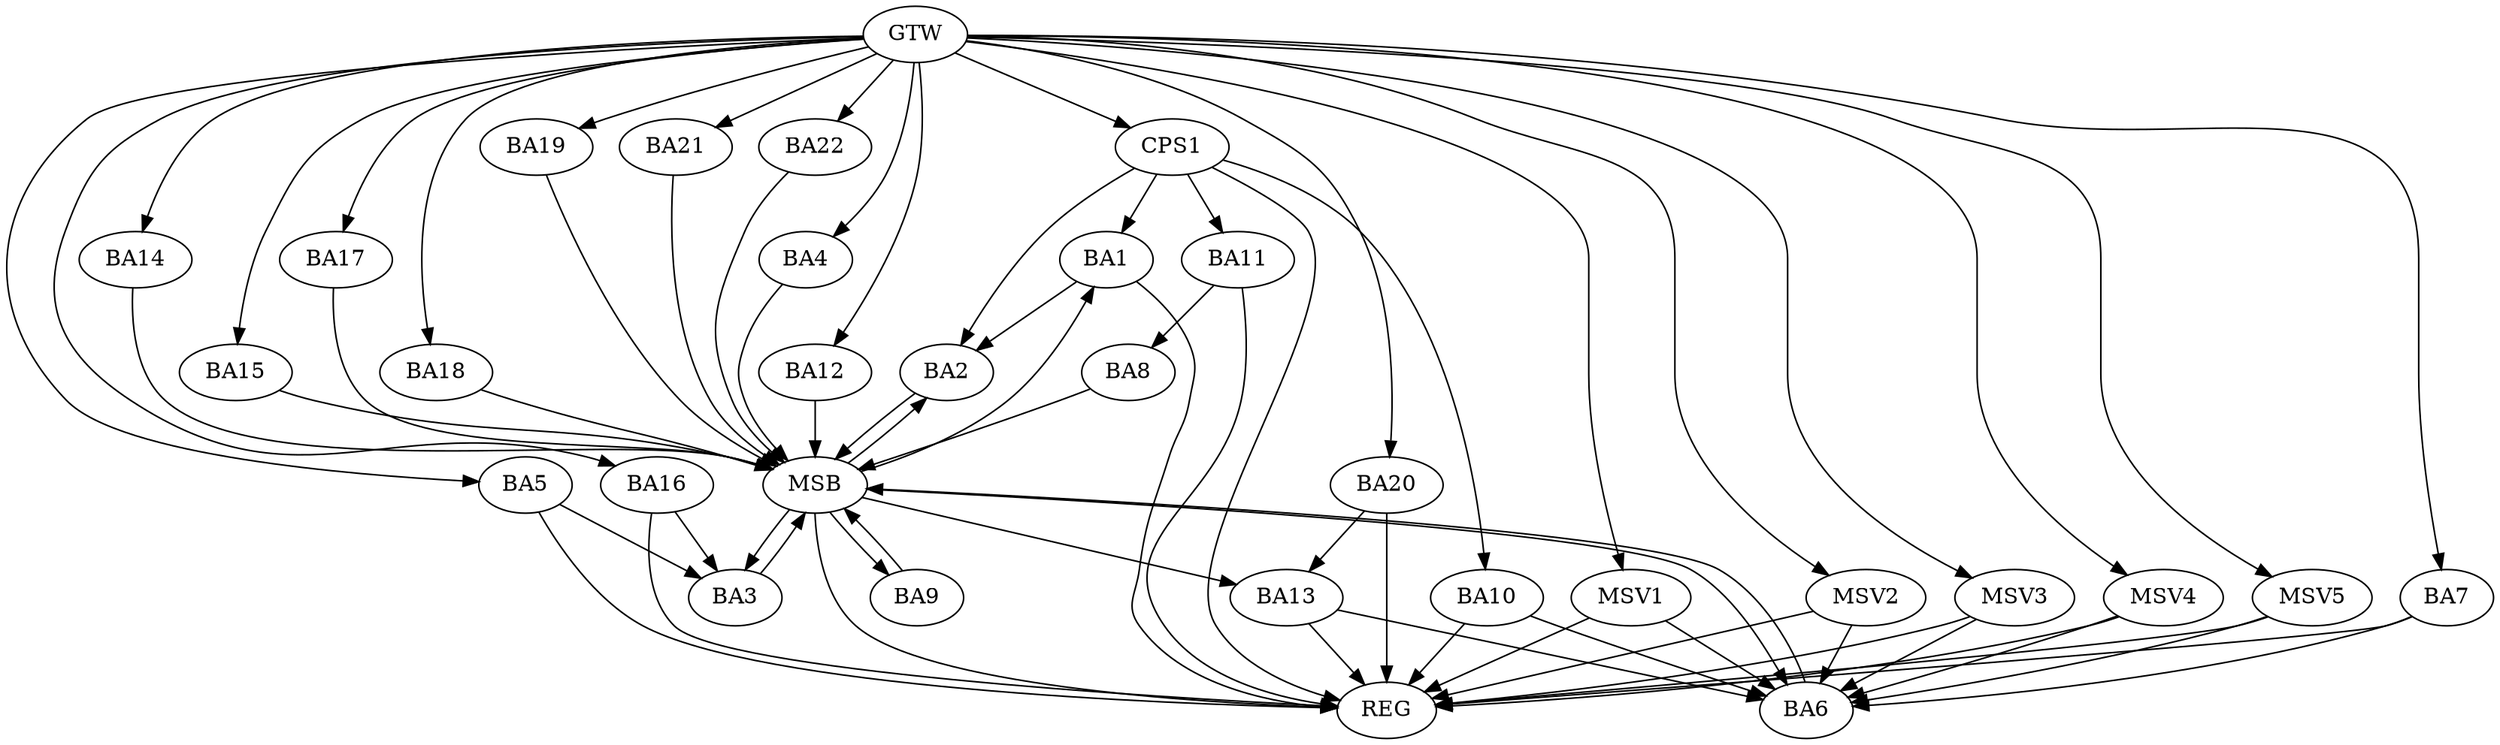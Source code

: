 strict digraph G {
  BA1 [ label="BA1" ];
  BA2 [ label="BA2" ];
  BA3 [ label="BA3" ];
  BA4 [ label="BA4" ];
  BA5 [ label="BA5" ];
  BA6 [ label="BA6" ];
  BA7 [ label="BA7" ];
  BA8 [ label="BA8" ];
  BA9 [ label="BA9" ];
  BA10 [ label="BA10" ];
  BA11 [ label="BA11" ];
  BA12 [ label="BA12" ];
  BA13 [ label="BA13" ];
  BA14 [ label="BA14" ];
  BA15 [ label="BA15" ];
  BA16 [ label="BA16" ];
  BA17 [ label="BA17" ];
  BA18 [ label="BA18" ];
  BA19 [ label="BA19" ];
  BA20 [ label="BA20" ];
  BA21 [ label="BA21" ];
  BA22 [ label="BA22" ];
  CPS1 [ label="CPS1" ];
  GTW [ label="GTW" ];
  REG [ label="REG" ];
  MSB [ label="MSB" ];
  MSV1 [ label="MSV1" ];
  MSV2 [ label="MSV2" ];
  MSV3 [ label="MSV3" ];
  MSV4 [ label="MSV4" ];
  MSV5 [ label="MSV5" ];
  BA1 -> BA2;
  BA5 -> BA3;
  BA7 -> BA6;
  BA10 -> BA6;
  BA11 -> BA8;
  BA13 -> BA6;
  BA16 -> BA3;
  BA20 -> BA13;
  CPS1 -> BA1;
  CPS1 -> BA11;
  CPS1 -> BA10;
  CPS1 -> BA2;
  GTW -> BA4;
  GTW -> BA5;
  GTW -> BA7;
  GTW -> BA12;
  GTW -> BA14;
  GTW -> BA15;
  GTW -> BA16;
  GTW -> BA17;
  GTW -> BA18;
  GTW -> BA19;
  GTW -> BA20;
  GTW -> BA21;
  GTW -> BA22;
  GTW -> CPS1;
  BA1 -> REG;
  BA5 -> REG;
  BA7 -> REG;
  BA10 -> REG;
  BA11 -> REG;
  BA13 -> REG;
  BA16 -> REG;
  BA20 -> REG;
  CPS1 -> REG;
  BA2 -> MSB;
  MSB -> BA1;
  MSB -> REG;
  BA3 -> MSB;
  MSB -> BA2;
  BA4 -> MSB;
  MSB -> BA3;
  BA6 -> MSB;
  BA8 -> MSB;
  BA9 -> MSB;
  BA12 -> MSB;
  MSB -> BA9;
  BA14 -> MSB;
  BA15 -> MSB;
  BA17 -> MSB;
  MSB -> BA13;
  BA18 -> MSB;
  BA19 -> MSB;
  MSB -> BA6;
  BA21 -> MSB;
  BA22 -> MSB;
  MSV1 -> BA6;
  GTW -> MSV1;
  MSV1 -> REG;
  MSV2 -> BA6;
  GTW -> MSV2;
  MSV2 -> REG;
  MSV3 -> BA6;
  GTW -> MSV3;
  MSV3 -> REG;
  MSV4 -> BA6;
  MSV5 -> BA6;
  GTW -> MSV4;
  MSV4 -> REG;
  GTW -> MSV5;
  MSV5 -> REG;
}

